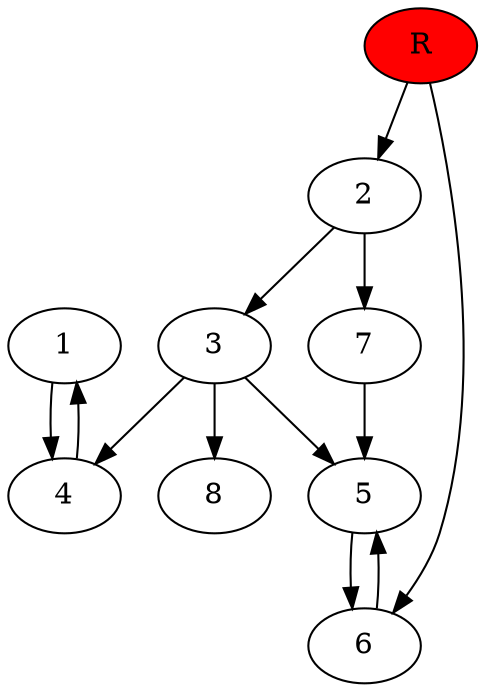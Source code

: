 digraph prb35695 {
	1
	2
	3
	4
	5
	6
	7
	8
	R [fillcolor="#ff0000" style=filled]
	1 -> 4
	2 -> 3
	2 -> 7
	3 -> 4
	3 -> 5
	3 -> 8
	4 -> 1
	5 -> 6
	6 -> 5
	7 -> 5
	R -> 2
	R -> 6
}
